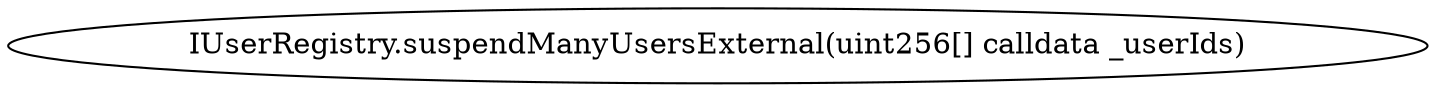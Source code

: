 digraph "" {
	graph [bb="0,0,571.78,36"];
	node [label="\N"];
	"IUserRegistry.suspendManyUsersExternal(uint256[] calldata _userIds)"	 [height=0.5,
		pos="285.89,18",
		width=7.9413];
}
digraph "" {
	graph [bb="0,0,571.78,36"];
	node [label="\N"];
	"IUserRegistry.suspendManyUsersExternal(uint256[] calldata _userIds)"	 [height=0.5,
		pos="285.89,18",
		width=7.9413];
}
digraph "" {
	graph [bb="0,0,571.78,36"];
	node [label="\N"];
	"IUserRegistry.suspendManyUsersExternal(uint256[] calldata _userIds)"	 [height=0.5,
		pos="285.89,18",
		width=7.9413];
}
digraph "" {
	graph [bb="0,0,571.78,36"];
	node [label="\N"];
	"IUserRegistry.suspendManyUsersExternal(uint256[] calldata _userIds)"	 [height=0.5,
		pos="285.89,18",
		width=7.9413];
}
digraph "" {
	graph [bb="0,0,571.78,36"];
	node [label="\N"];
	"IUserRegistry.suspendManyUsersExternal(uint256[] calldata _userIds)"	 [height=0.5,
		pos="285.89,18",
		width=7.9413];
}
